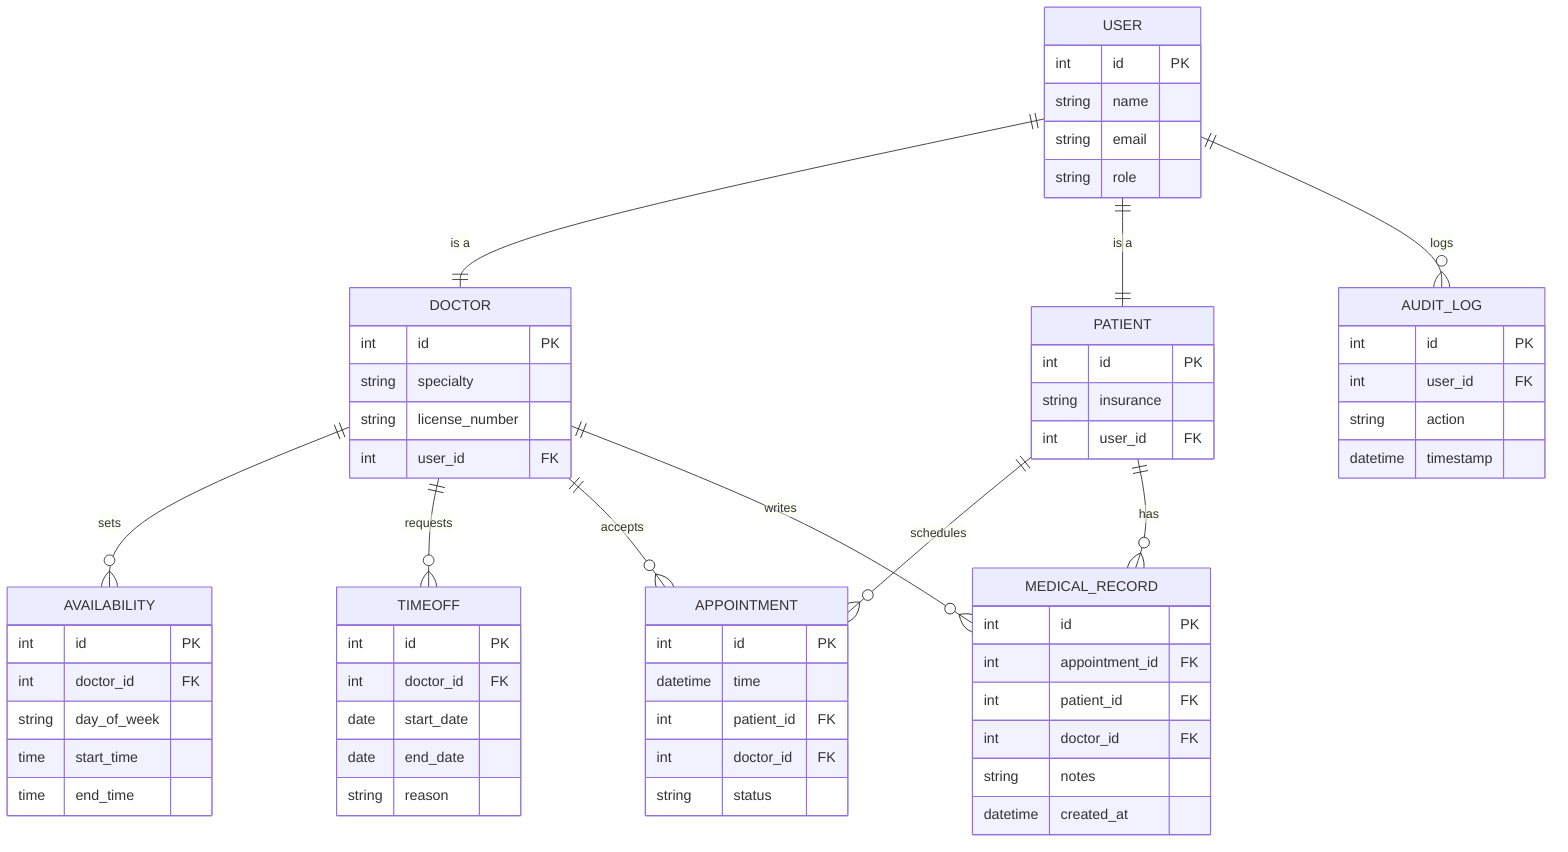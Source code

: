 erDiagram
    USER {
        int id PK
        string name
        string email
        string role
    }
    DOCTOR {
        int id PK
        string specialty
        string license_number
        int user_id FK
    }
    PATIENT {
        int id PK
        string insurance
        int user_id FK
    }
    APPOINTMENT {
        int id PK
        datetime time
        int patient_id FK
        int doctor_id FK
        string status
    }
    AVAILABILITY {
        int id PK
        int doctor_id FK
        string day_of_week
        time start_time
        time end_time
    }
    TIMEOFF {
        int id PK
        int doctor_id FK
        date start_date
        date end_date
        string reason
    }
    MEDICAL_RECORD {
        int id PK
        int appointment_id FK
        int patient_id FK
        int doctor_id FK
        string notes
        datetime created_at
    }
    AUDIT_LOG {
        int id PK
        int user_id FK
        string action
        datetime timestamp
    }
    USER ||--|| DOCTOR : "is a"
    USER ||--|| PATIENT : "is a"
    DOCTOR ||--o{ AVAILABILITY : "sets"
    DOCTOR ||--o{ TIMEOFF : "requests"
    PATIENT ||--o{ APPOINTMENT : "schedules"
    DOCTOR ||--o{ APPOINTMENT : "accepts"
    PATIENT ||--o{ MEDICAL_RECORD : "has"
    DOCTOR ||--o{ MEDICAL_RECORD : "writes"
    USER ||--o{ AUDIT_LOG : "logs"